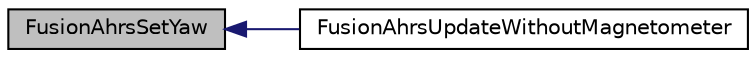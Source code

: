 digraph "FusionAhrsSetYaw"
{
  edge [fontname="Helvetica",fontsize="10",labelfontname="Helvetica",labelfontsize="10"];
  node [fontname="Helvetica",fontsize="10",shape=record];
  rankdir="LR";
  Node1 [label="FusionAhrsSetYaw",height=0.2,width=0.4,color="black", fillcolor="grey75", style="filled", fontcolor="black"];
  Node1 -> Node2 [dir="back",color="midnightblue",fontsize="10",style="solid",fontname="Helvetica"];
  Node2 [label="FusionAhrsUpdateWithoutMagnetometer",height=0.2,width=0.4,color="black", fillcolor="white", style="filled",URL="$_fusion_ahrs_8h.html#a1e942d9b2fe7dacb487e13c698b71ee4",tooltip="Updates the AHRS algorithm. This function should be called for each new gyroscope measurement..."];
}
